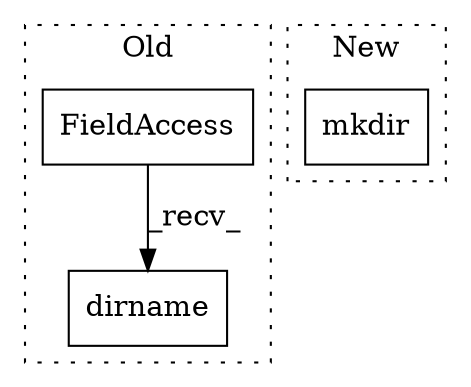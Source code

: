 digraph G {
subgraph cluster0 {
1 [label="dirname" a="32" s="21839,21862" l="8,1" shape="box"];
3 [label="FieldAccess" a="22" s="21831" l="7" shape="box"];
label = "Old";
style="dotted";
}
subgraph cluster1 {
2 [label="mkdir" a="32" s="21842,21888" l="6,1" shape="box"];
label = "New";
style="dotted";
}
3 -> 1 [label="_recv_"];
}